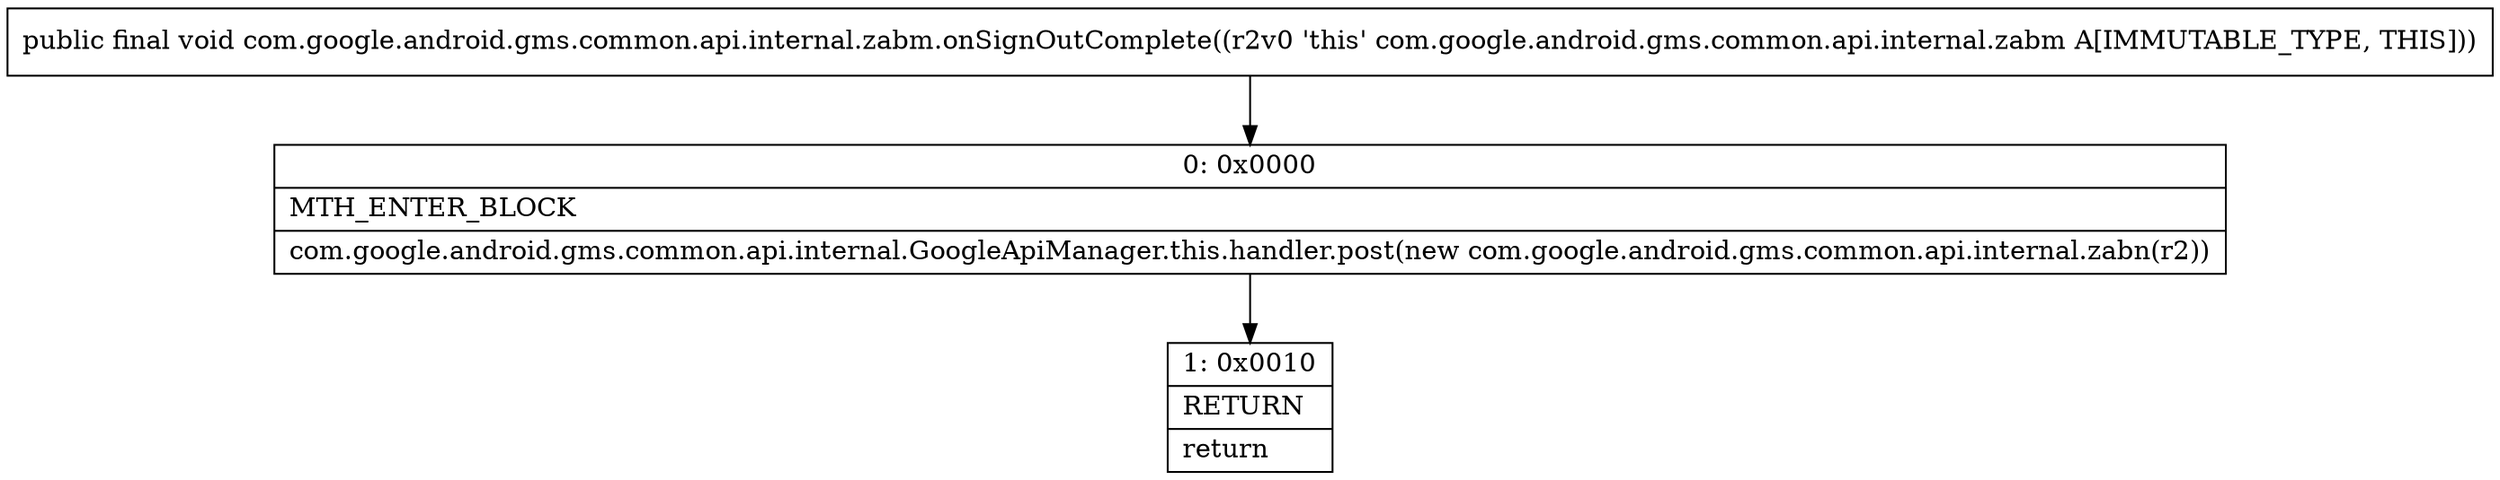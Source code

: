 digraph "CFG forcom.google.android.gms.common.api.internal.zabm.onSignOutComplete()V" {
Node_0 [shape=record,label="{0\:\ 0x0000|MTH_ENTER_BLOCK\l|com.google.android.gms.common.api.internal.GoogleApiManager.this.handler.post(new com.google.android.gms.common.api.internal.zabn(r2))\l}"];
Node_1 [shape=record,label="{1\:\ 0x0010|RETURN\l|return\l}"];
MethodNode[shape=record,label="{public final void com.google.android.gms.common.api.internal.zabm.onSignOutComplete((r2v0 'this' com.google.android.gms.common.api.internal.zabm A[IMMUTABLE_TYPE, THIS])) }"];
MethodNode -> Node_0;
Node_0 -> Node_1;
}

